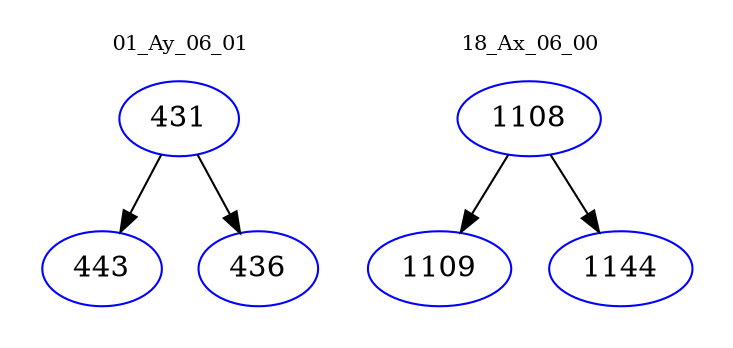 digraph{
subgraph cluster_0 {
color = white
label = "01_Ay_06_01";
fontsize=10;
T0_431 [label="431", color="blue"]
T0_431 -> T0_443 [color="black"]
T0_443 [label="443", color="blue"]
T0_431 -> T0_436 [color="black"]
T0_436 [label="436", color="blue"]
}
subgraph cluster_1 {
color = white
label = "18_Ax_06_00";
fontsize=10;
T1_1108 [label="1108", color="blue"]
T1_1108 -> T1_1109 [color="black"]
T1_1109 [label="1109", color="blue"]
T1_1108 -> T1_1144 [color="black"]
T1_1144 [label="1144", color="blue"]
}
}
